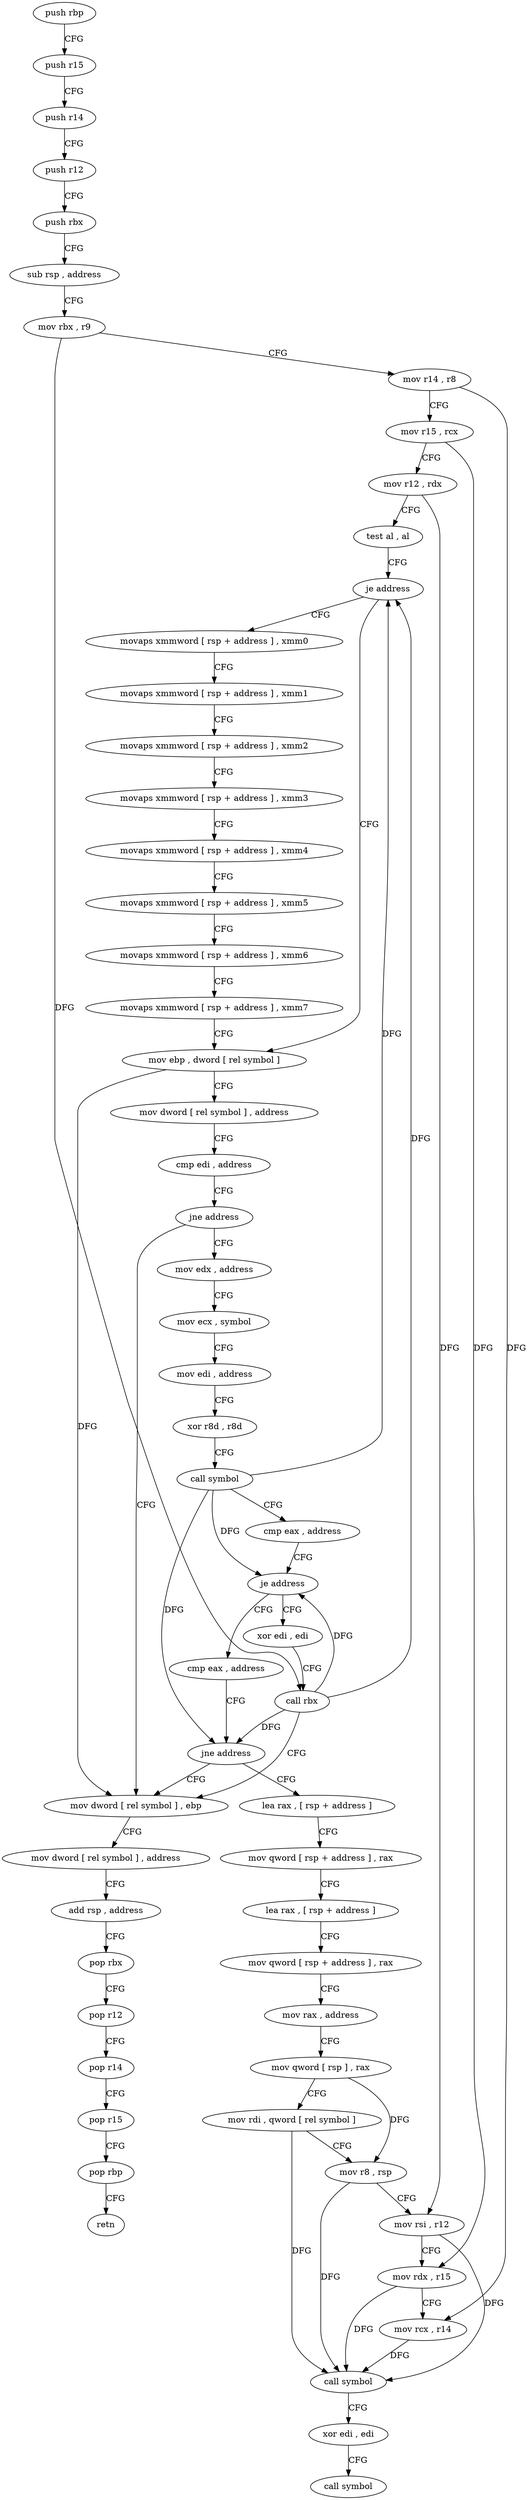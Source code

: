 digraph "func" {
"4223728" [label = "push rbp" ]
"4223729" [label = "push r15" ]
"4223731" [label = "push r14" ]
"4223733" [label = "push r12" ]
"4223735" [label = "push rbx" ]
"4223736" [label = "sub rsp , address" ]
"4223743" [label = "mov rbx , r9" ]
"4223746" [label = "mov r14 , r8" ]
"4223749" [label = "mov r15 , rcx" ]
"4223752" [label = "mov r12 , rdx" ]
"4223755" [label = "test al , al" ]
"4223757" [label = "je address" ]
"4223814" [label = "mov ebp , dword [ rel symbol ]" ]
"4223759" [label = "movaps xmmword [ rsp + address ] , xmm0" ]
"4223820" [label = "mov dword [ rel symbol ] , address" ]
"4223830" [label = "cmp edi , address" ]
"4223833" [label = "jne address" ]
"4223940" [label = "mov dword [ rel symbol ] , ebp" ]
"4223835" [label = "mov edx , address" ]
"4223764" [label = "movaps xmmword [ rsp + address ] , xmm1" ]
"4223769" [label = "movaps xmmword [ rsp + address ] , xmm2" ]
"4223774" [label = "movaps xmmword [ rsp + address ] , xmm3" ]
"4223782" [label = "movaps xmmword [ rsp + address ] , xmm4" ]
"4223790" [label = "movaps xmmword [ rsp + address ] , xmm5" ]
"4223798" [label = "movaps xmmword [ rsp + address ] , xmm6" ]
"4223806" [label = "movaps xmmword [ rsp + address ] , xmm7" ]
"4223946" [label = "mov dword [ rel symbol ] , address" ]
"4223956" [label = "add rsp , address" ]
"4223963" [label = "pop rbx" ]
"4223964" [label = "pop r12" ]
"4223966" [label = "pop r14" ]
"4223968" [label = "pop r15" ]
"4223970" [label = "pop rbp" ]
"4223971" [label = "retn" ]
"4223840" [label = "mov ecx , symbol" ]
"4223845" [label = "mov edi , address" ]
"4223850" [label = "xor r8d , r8d" ]
"4223853" [label = "call symbol" ]
"4223858" [label = "cmp eax , address" ]
"4223861" [label = "je address" ]
"4223936" [label = "xor edi , edi" ]
"4223863" [label = "cmp eax , address" ]
"4223938" [label = "call rbx" ]
"4223866" [label = "jne address" ]
"4223868" [label = "lea rax , [ rsp + address ]" ]
"4223873" [label = "mov qword [ rsp + address ] , rax" ]
"4223878" [label = "lea rax , [ rsp + address ]" ]
"4223886" [label = "mov qword [ rsp + address ] , rax" ]
"4223891" [label = "mov rax , address" ]
"4223901" [label = "mov qword [ rsp ] , rax" ]
"4223905" [label = "mov rdi , qword [ rel symbol ]" ]
"4223912" [label = "mov r8 , rsp" ]
"4223915" [label = "mov rsi , r12" ]
"4223918" [label = "mov rdx , r15" ]
"4223921" [label = "mov rcx , r14" ]
"4223924" [label = "call symbol" ]
"4223929" [label = "xor edi , edi" ]
"4223931" [label = "call symbol" ]
"4223728" -> "4223729" [ label = "CFG" ]
"4223729" -> "4223731" [ label = "CFG" ]
"4223731" -> "4223733" [ label = "CFG" ]
"4223733" -> "4223735" [ label = "CFG" ]
"4223735" -> "4223736" [ label = "CFG" ]
"4223736" -> "4223743" [ label = "CFG" ]
"4223743" -> "4223746" [ label = "CFG" ]
"4223743" -> "4223938" [ label = "DFG" ]
"4223746" -> "4223749" [ label = "CFG" ]
"4223746" -> "4223921" [ label = "DFG" ]
"4223749" -> "4223752" [ label = "CFG" ]
"4223749" -> "4223918" [ label = "DFG" ]
"4223752" -> "4223755" [ label = "CFG" ]
"4223752" -> "4223915" [ label = "DFG" ]
"4223755" -> "4223757" [ label = "CFG" ]
"4223757" -> "4223814" [ label = "CFG" ]
"4223757" -> "4223759" [ label = "CFG" ]
"4223814" -> "4223820" [ label = "CFG" ]
"4223814" -> "4223940" [ label = "DFG" ]
"4223759" -> "4223764" [ label = "CFG" ]
"4223820" -> "4223830" [ label = "CFG" ]
"4223830" -> "4223833" [ label = "CFG" ]
"4223833" -> "4223940" [ label = "CFG" ]
"4223833" -> "4223835" [ label = "CFG" ]
"4223940" -> "4223946" [ label = "CFG" ]
"4223835" -> "4223840" [ label = "CFG" ]
"4223764" -> "4223769" [ label = "CFG" ]
"4223769" -> "4223774" [ label = "CFG" ]
"4223774" -> "4223782" [ label = "CFG" ]
"4223782" -> "4223790" [ label = "CFG" ]
"4223790" -> "4223798" [ label = "CFG" ]
"4223798" -> "4223806" [ label = "CFG" ]
"4223806" -> "4223814" [ label = "CFG" ]
"4223946" -> "4223956" [ label = "CFG" ]
"4223956" -> "4223963" [ label = "CFG" ]
"4223963" -> "4223964" [ label = "CFG" ]
"4223964" -> "4223966" [ label = "CFG" ]
"4223966" -> "4223968" [ label = "CFG" ]
"4223968" -> "4223970" [ label = "CFG" ]
"4223970" -> "4223971" [ label = "CFG" ]
"4223840" -> "4223845" [ label = "CFG" ]
"4223845" -> "4223850" [ label = "CFG" ]
"4223850" -> "4223853" [ label = "CFG" ]
"4223853" -> "4223858" [ label = "CFG" ]
"4223853" -> "4223757" [ label = "DFG" ]
"4223853" -> "4223861" [ label = "DFG" ]
"4223853" -> "4223866" [ label = "DFG" ]
"4223858" -> "4223861" [ label = "CFG" ]
"4223861" -> "4223936" [ label = "CFG" ]
"4223861" -> "4223863" [ label = "CFG" ]
"4223936" -> "4223938" [ label = "CFG" ]
"4223863" -> "4223866" [ label = "CFG" ]
"4223938" -> "4223940" [ label = "CFG" ]
"4223938" -> "4223757" [ label = "DFG" ]
"4223938" -> "4223861" [ label = "DFG" ]
"4223938" -> "4223866" [ label = "DFG" ]
"4223866" -> "4223940" [ label = "CFG" ]
"4223866" -> "4223868" [ label = "CFG" ]
"4223868" -> "4223873" [ label = "CFG" ]
"4223873" -> "4223878" [ label = "CFG" ]
"4223878" -> "4223886" [ label = "CFG" ]
"4223886" -> "4223891" [ label = "CFG" ]
"4223891" -> "4223901" [ label = "CFG" ]
"4223901" -> "4223905" [ label = "CFG" ]
"4223901" -> "4223912" [ label = "DFG" ]
"4223905" -> "4223912" [ label = "CFG" ]
"4223905" -> "4223924" [ label = "DFG" ]
"4223912" -> "4223915" [ label = "CFG" ]
"4223912" -> "4223924" [ label = "DFG" ]
"4223915" -> "4223918" [ label = "CFG" ]
"4223915" -> "4223924" [ label = "DFG" ]
"4223918" -> "4223921" [ label = "CFG" ]
"4223918" -> "4223924" [ label = "DFG" ]
"4223921" -> "4223924" [ label = "DFG" ]
"4223924" -> "4223929" [ label = "CFG" ]
"4223929" -> "4223931" [ label = "CFG" ]
}
